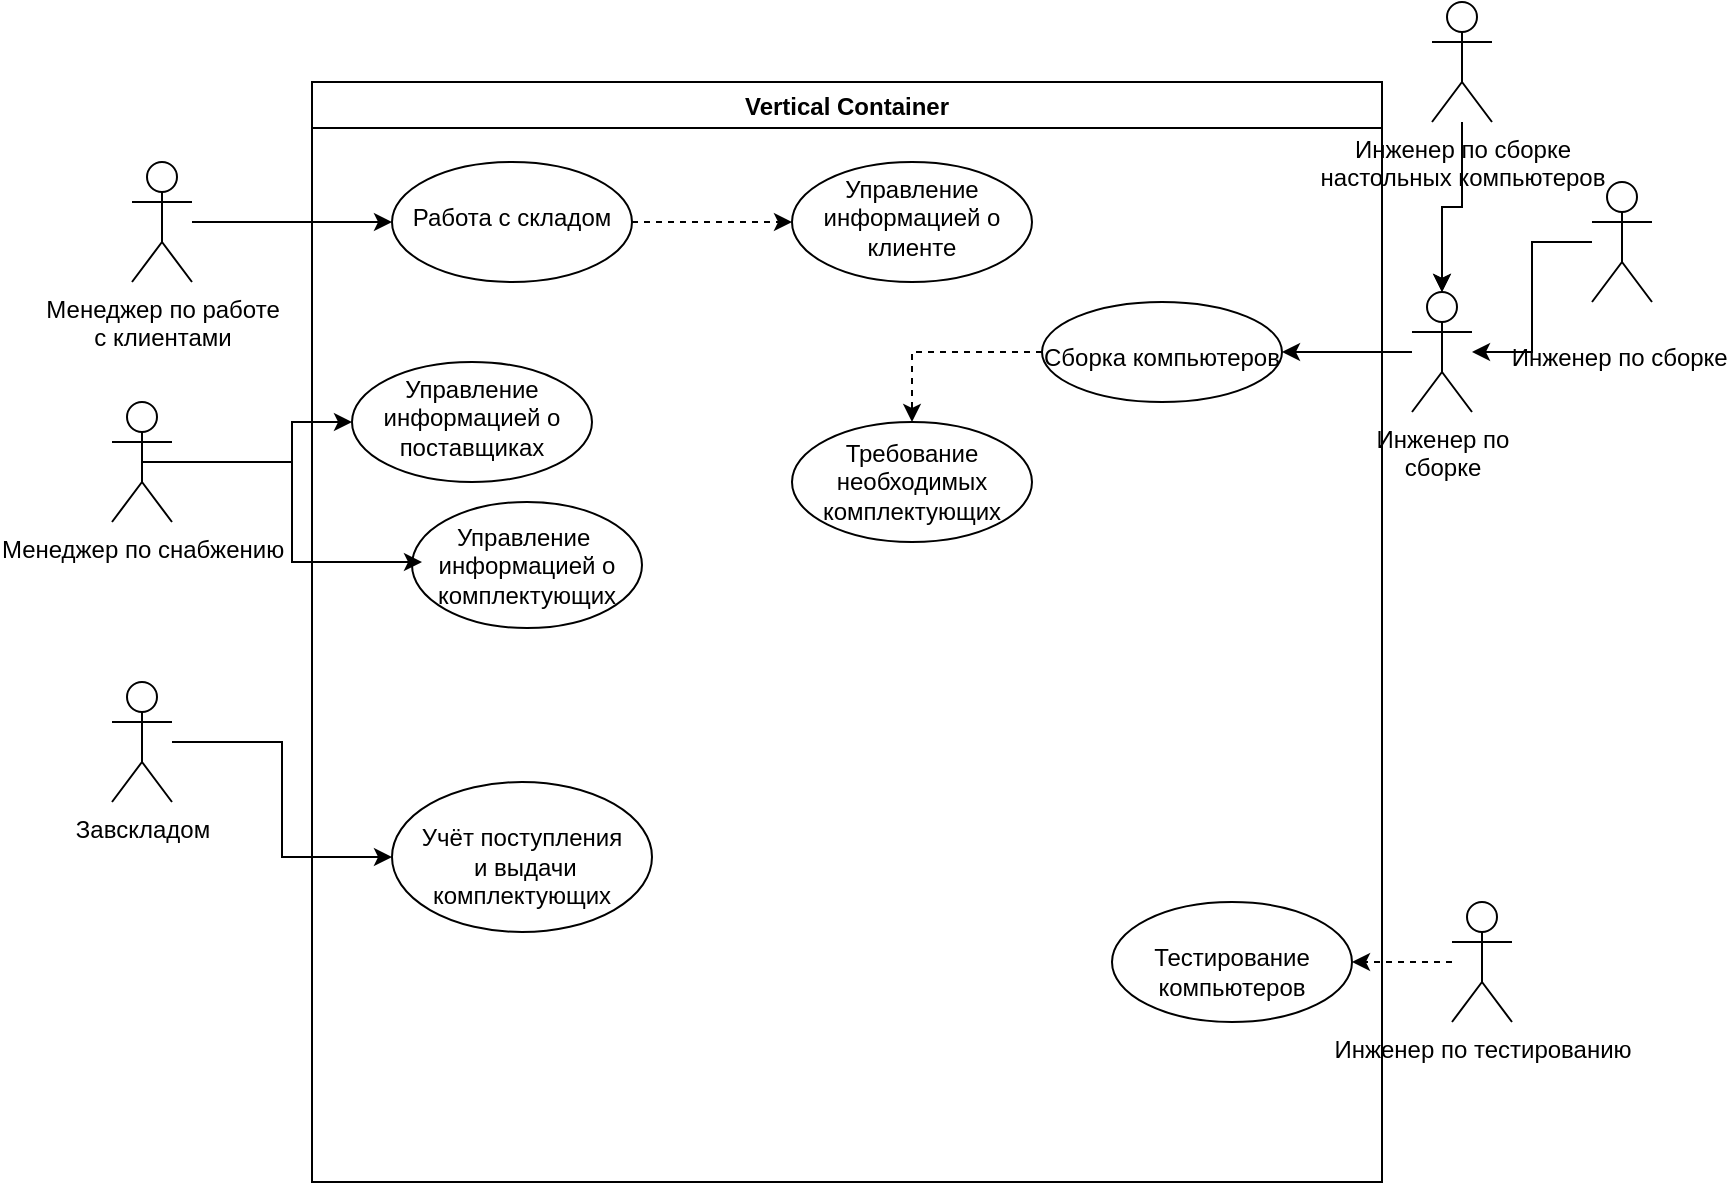 <mxfile version="20.7.4" type="github">
  <diagram id="mkaFBt1uHpHFSCWv5zRn" name="Страница 1">
    <mxGraphModel dx="2240" dy="710" grid="1" gridSize="10" guides="1" tooltips="1" connect="1" arrows="1" fold="1" page="1" pageScale="1" pageWidth="827" pageHeight="1169" math="0" shadow="0">
      <root>
        <mxCell id="0" />
        <mxCell id="1" parent="0" />
        <mxCell id="1uURDah9pJ2b1rGeT5Ur-2" value="Vertical Container" style="swimlane;" parent="1" vertex="1">
          <mxGeometry x="140" y="190" width="535" height="550" as="geometry" />
        </mxCell>
        <mxCell id="1uURDah9pJ2b1rGeT5Ur-21" value="" style="edgeStyle=orthogonalEdgeStyle;rounded=0;orthogonalLoop=1;jettySize=auto;html=1;dashed=1;" parent="1uURDah9pJ2b1rGeT5Ur-2" source="1uURDah9pJ2b1rGeT5Ur-14" target="1uURDah9pJ2b1rGeT5Ur-20" edge="1">
          <mxGeometry relative="1" as="geometry" />
        </mxCell>
        <mxCell id="1uURDah9pJ2b1rGeT5Ur-14" value="&lt;br&gt;Работа с складом" style="ellipse;whiteSpace=wrap;html=1;verticalAlign=top;" parent="1uURDah9pJ2b1rGeT5Ur-2" vertex="1">
          <mxGeometry x="40" y="40" width="120" height="60" as="geometry" />
        </mxCell>
        <mxCell id="1uURDah9pJ2b1rGeT5Ur-16" value="Управление информацией о поставщиках" style="ellipse;whiteSpace=wrap;html=1;verticalAlign=top;" parent="1uURDah9pJ2b1rGeT5Ur-2" vertex="1">
          <mxGeometry x="20" y="140" width="120" height="60" as="geometry" />
        </mxCell>
        <mxCell id="1uURDah9pJ2b1rGeT5Ur-18" value="&lt;br&gt;Учёт поступления&lt;br&gt;&amp;nbsp;и выдачи комплектующих" style="ellipse;whiteSpace=wrap;html=1;verticalAlign=top;" parent="1uURDah9pJ2b1rGeT5Ur-2" vertex="1">
          <mxGeometry x="40" y="350" width="130" height="75" as="geometry" />
        </mxCell>
        <mxCell id="1uURDah9pJ2b1rGeT5Ur-20" value="Управление информацией о клиенте" style="ellipse;whiteSpace=wrap;html=1;verticalAlign=top;" parent="1uURDah9pJ2b1rGeT5Ur-2" vertex="1">
          <mxGeometry x="240" y="40" width="120" height="60" as="geometry" />
        </mxCell>
        <mxCell id="1uURDah9pJ2b1rGeT5Ur-26" value="&lt;span style=&quot;font-family: Helvetica; font-size: 12px; font-style: normal; font-variant-ligatures: normal; font-variant-caps: normal; font-weight: 400; letter-spacing: normal; orphans: 2; text-align: center; text-indent: 0px; text-transform: none; widows: 2; word-spacing: 0px; -webkit-text-stroke-width: 0px; text-decoration-thickness: initial; text-decoration-style: initial; text-decoration-color: initial; float: none; display: inline !important;&quot;&gt;Управление&lt;span&gt;&amp;nbsp;&lt;br&gt;информацией о комплектующих&lt;/span&gt;&lt;/span&gt;" style="ellipse;whiteSpace=wrap;html=1;labelBackgroundColor=none;fontColor=default;" parent="1uURDah9pJ2b1rGeT5Ur-2" vertex="1">
          <mxGeometry x="50" y="210" width="115" height="63" as="geometry" />
        </mxCell>
        <mxCell id="1uURDah9pJ2b1rGeT5Ur-29" value="&lt;br&gt;Сборка компьютеров" style="ellipse;whiteSpace=wrap;html=1;verticalAlign=top;" parent="1uURDah9pJ2b1rGeT5Ur-2" vertex="1">
          <mxGeometry x="365" y="110" width="120" height="50" as="geometry" />
        </mxCell>
        <mxCell id="1uURDah9pJ2b1rGeT5Ur-32" value="Требование необходимых комплектующих" style="ellipse;whiteSpace=wrap;html=1;" parent="1uURDah9pJ2b1rGeT5Ur-2" vertex="1">
          <mxGeometry x="240" y="170" width="120" height="60" as="geometry" />
        </mxCell>
        <mxCell id="1uURDah9pJ2b1rGeT5Ur-31" value="" style="edgeStyle=orthogonalEdgeStyle;rounded=0;orthogonalLoop=1;jettySize=auto;html=1;dashed=1;" parent="1uURDah9pJ2b1rGeT5Ur-2" source="1uURDah9pJ2b1rGeT5Ur-29" target="1uURDah9pJ2b1rGeT5Ur-32" edge="1">
          <mxGeometry relative="1" as="geometry">
            <mxPoint x="300" y="180" as="targetPoint" />
          </mxGeometry>
        </mxCell>
        <mxCell id="1uURDah9pJ2b1rGeT5Ur-33" value="&lt;br&gt;Тестирование компьютеров" style="ellipse;whiteSpace=wrap;html=1;verticalAlign=top;" parent="1uURDah9pJ2b1rGeT5Ur-2" vertex="1">
          <mxGeometry x="400" y="410" width="120" height="60" as="geometry" />
        </mxCell>
        <mxCell id="1uURDah9pJ2b1rGeT5Ur-34" value="" style="edgeStyle=orthogonalEdgeStyle;rounded=0;orthogonalLoop=1;jettySize=auto;html=1;dashed=1;" parent="1" source="1uURDah9pJ2b1rGeT5Ur-3" target="1uURDah9pJ2b1rGeT5Ur-33" edge="1">
          <mxGeometry relative="1" as="geometry" />
        </mxCell>
        <mxCell id="1uURDah9pJ2b1rGeT5Ur-3" value="Инженер по тестированию" style="shape=umlActor;verticalLabelPosition=bottom;verticalAlign=top;html=1;outlineConnect=0;" parent="1" vertex="1">
          <mxGeometry x="710" y="600" width="30" height="60" as="geometry" />
        </mxCell>
        <mxCell id="1uURDah9pJ2b1rGeT5Ur-30" value="" style="edgeStyle=orthogonalEdgeStyle;rounded=0;orthogonalLoop=1;jettySize=auto;html=1;" parent="1" source="1uURDah9pJ2b1rGeT5Ur-4" target="1uURDah9pJ2b1rGeT5Ur-29" edge="1">
          <mxGeometry relative="1" as="geometry" />
        </mxCell>
        <mxCell id="1uURDah9pJ2b1rGeT5Ur-4" value="Инженер по &lt;br&gt;сборке" style="shape=umlActor;verticalLabelPosition=bottom;verticalAlign=top;html=1;outlineConnect=0;" parent="1" vertex="1">
          <mxGeometry x="690" y="295" width="30" height="60" as="geometry" />
        </mxCell>
        <mxCell id="1uURDah9pJ2b1rGeT5Ur-12" value="" style="edgeStyle=orthogonalEdgeStyle;rounded=0;orthogonalLoop=1;jettySize=auto;html=1;" parent="1" source="1uURDah9pJ2b1rGeT5Ur-5" target="1uURDah9pJ2b1rGeT5Ur-4" edge="1">
          <mxGeometry relative="1" as="geometry" />
        </mxCell>
        <mxCell id="1uURDah9pJ2b1rGeT5Ur-5" value="&#xa;&lt;span style=&quot;font-family: Helvetica; font-size: 12px; font-style: normal; font-variant-ligatures: normal; font-variant-caps: normal; font-weight: 400; letter-spacing: normal; orphans: 2; text-align: center; text-indent: 0px; text-transform: none; widows: 2; word-spacing: 0px; -webkit-text-stroke-width: 0px; text-decoration-thickness: initial; text-decoration-style: initial; text-decoration-color: initial; float: none; display: inline !important;&quot;&gt;Инженер по сборке&lt;span&gt;&amp;nbsp;&lt;/span&gt;&lt;/span&gt;&#xa;&#xa;" style="shape=umlActor;verticalLabelPosition=bottom;verticalAlign=top;html=1;outlineConnect=0;fontColor=default;labelBackgroundColor=none;" parent="1" vertex="1">
          <mxGeometry x="780" y="240" width="30" height="60" as="geometry" />
        </mxCell>
        <mxCell id="1uURDah9pJ2b1rGeT5Ur-13" value="" style="edgeStyle=orthogonalEdgeStyle;rounded=0;orthogonalLoop=1;jettySize=auto;html=1;" parent="1" source="1uURDah9pJ2b1rGeT5Ur-6" target="1uURDah9pJ2b1rGeT5Ur-4" edge="1">
          <mxGeometry relative="1" as="geometry" />
        </mxCell>
        <mxCell id="1uURDah9pJ2b1rGeT5Ur-27" value="" style="edgeStyle=orthogonalEdgeStyle;rounded=0;orthogonalLoop=1;jettySize=auto;html=1;" parent="1" source="1uURDah9pJ2b1rGeT5Ur-6" target="1uURDah9pJ2b1rGeT5Ur-4" edge="1">
          <mxGeometry relative="1" as="geometry" />
        </mxCell>
        <mxCell id="1uURDah9pJ2b1rGeT5Ur-6" value="Инженер по сборке &lt;br&gt;настольных компьютеров" style="shape=umlActor;verticalLabelPosition=bottom;verticalAlign=top;html=1;outlineConnect=0;" parent="1" vertex="1">
          <mxGeometry x="700" y="150" width="30" height="60" as="geometry" />
        </mxCell>
        <mxCell id="1uURDah9pJ2b1rGeT5Ur-19" value="" style="edgeStyle=orthogonalEdgeStyle;rounded=0;orthogonalLoop=1;jettySize=auto;html=1;" parent="1" source="1uURDah9pJ2b1rGeT5Ur-7" target="1uURDah9pJ2b1rGeT5Ur-18" edge="1">
          <mxGeometry relative="1" as="geometry" />
        </mxCell>
        <mxCell id="1uURDah9pJ2b1rGeT5Ur-7" value="Завскладом" style="shape=umlActor;verticalLabelPosition=bottom;verticalAlign=top;html=1;outlineConnect=0;" parent="1" vertex="1">
          <mxGeometry x="40" y="490" width="30" height="60" as="geometry" />
        </mxCell>
        <mxCell id="1uURDah9pJ2b1rGeT5Ur-17" value="" style="edgeStyle=orthogonalEdgeStyle;rounded=0;orthogonalLoop=1;jettySize=auto;html=1;" parent="1" source="1uURDah9pJ2b1rGeT5Ur-8" target="1uURDah9pJ2b1rGeT5Ur-16" edge="1">
          <mxGeometry relative="1" as="geometry">
            <Array as="points">
              <mxPoint x="130" y="380" />
              <mxPoint x="130" y="360" />
            </Array>
          </mxGeometry>
        </mxCell>
        <mxCell id="1uURDah9pJ2b1rGeT5Ur-25" style="edgeStyle=orthogonalEdgeStyle;rounded=0;orthogonalLoop=1;jettySize=auto;html=1;exitX=0.5;exitY=0.5;exitDx=0;exitDy=0;exitPerimeter=0;" parent="1" source="1uURDah9pJ2b1rGeT5Ur-8" edge="1">
          <mxGeometry relative="1" as="geometry">
            <mxPoint x="195" y="430" as="targetPoint" />
            <Array as="points">
              <mxPoint x="130" y="380" />
              <mxPoint x="130" y="430" />
            </Array>
          </mxGeometry>
        </mxCell>
        <mxCell id="1uURDah9pJ2b1rGeT5Ur-8" value="Менеджер по&amp;nbsp;снабжению" style="shape=umlActor;verticalLabelPosition=bottom;verticalAlign=top;html=1;outlineConnect=0;" parent="1" vertex="1">
          <mxGeometry x="40" y="350" width="30" height="60" as="geometry" />
        </mxCell>
        <mxCell id="1uURDah9pJ2b1rGeT5Ur-15" value="" style="edgeStyle=orthogonalEdgeStyle;rounded=0;orthogonalLoop=1;jettySize=auto;html=1;" parent="1" source="1uURDah9pJ2b1rGeT5Ur-9" target="1uURDah9pJ2b1rGeT5Ur-14" edge="1">
          <mxGeometry relative="1" as="geometry" />
        </mxCell>
        <mxCell id="1uURDah9pJ2b1rGeT5Ur-9" value="Менеджер по работе&lt;br&gt;с клиентами" style="shape=umlActor;verticalLabelPosition=bottom;verticalAlign=top;html=1;outlineConnect=0;" parent="1" vertex="1">
          <mxGeometry x="50" y="230" width="30" height="60" as="geometry" />
        </mxCell>
      </root>
    </mxGraphModel>
  </diagram>
</mxfile>

